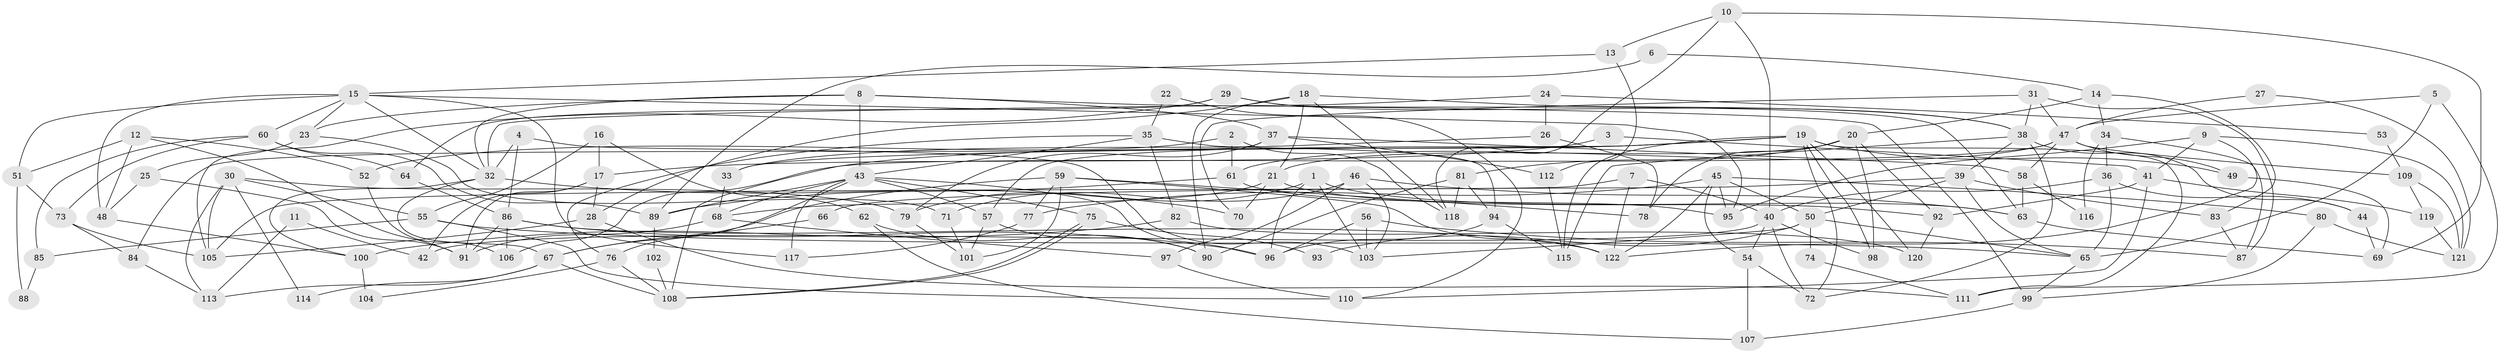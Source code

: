 // coarse degree distribution, {7: 0.13157894736842105, 5: 0.19736842105263158, 2: 0.10526315789473684, 3: 0.19736842105263158, 6: 0.10526315789473684, 4: 0.11842105263157894, 10: 0.02631578947368421, 9: 0.06578947368421052, 11: 0.013157894736842105, 8: 0.039473684210526314}
// Generated by graph-tools (version 1.1) at 2025/52/02/27/25 19:52:08]
// undirected, 122 vertices, 244 edges
graph export_dot {
graph [start="1"]
  node [color=gray90,style=filled];
  1;
  2;
  3;
  4;
  5;
  6;
  7;
  8;
  9;
  10;
  11;
  12;
  13;
  14;
  15;
  16;
  17;
  18;
  19;
  20;
  21;
  22;
  23;
  24;
  25;
  26;
  27;
  28;
  29;
  30;
  31;
  32;
  33;
  34;
  35;
  36;
  37;
  38;
  39;
  40;
  41;
  42;
  43;
  44;
  45;
  46;
  47;
  48;
  49;
  50;
  51;
  52;
  53;
  54;
  55;
  56;
  57;
  58;
  59;
  60;
  61;
  62;
  63;
  64;
  65;
  66;
  67;
  68;
  69;
  70;
  71;
  72;
  73;
  74;
  75;
  76;
  77;
  78;
  79;
  80;
  81;
  82;
  83;
  84;
  85;
  86;
  87;
  88;
  89;
  90;
  91;
  92;
  93;
  94;
  95;
  96;
  97;
  98;
  99;
  100;
  101;
  102;
  103;
  104;
  105;
  106;
  107;
  108;
  109;
  110;
  111;
  112;
  113;
  114;
  115;
  116;
  117;
  118;
  119;
  120;
  121;
  122;
  1 -- 96;
  1 -- 103;
  1 -- 63;
  1 -- 79;
  2 -- 118;
  2 -- 52;
  2 -- 61;
  3 -- 17;
  3 -- 41;
  4 -- 86;
  4 -- 32;
  4 -- 103;
  5 -- 47;
  5 -- 65;
  5 -- 111;
  6 -- 89;
  6 -- 14;
  7 -- 40;
  7 -- 122;
  7 -- 105;
  8 -- 43;
  8 -- 32;
  8 -- 23;
  8 -- 37;
  8 -- 99;
  9 -- 122;
  9 -- 41;
  9 -- 95;
  9 -- 121;
  10 -- 40;
  10 -- 69;
  10 -- 13;
  10 -- 118;
  11 -- 113;
  11 -- 42;
  12 -- 48;
  12 -- 91;
  12 -- 51;
  12 -- 52;
  13 -- 15;
  13 -- 112;
  14 -- 20;
  14 -- 34;
  14 -- 83;
  15 -- 32;
  15 -- 95;
  15 -- 23;
  15 -- 48;
  15 -- 51;
  15 -- 60;
  15 -- 117;
  16 -- 62;
  16 -- 55;
  16 -- 17;
  17 -- 28;
  17 -- 42;
  17 -- 91;
  18 -- 28;
  18 -- 38;
  18 -- 21;
  18 -- 90;
  18 -- 118;
  19 -- 49;
  19 -- 57;
  19 -- 33;
  19 -- 72;
  19 -- 98;
  19 -- 108;
  19 -- 111;
  19 -- 115;
  19 -- 120;
  20 -- 81;
  20 -- 98;
  20 -- 21;
  20 -- 78;
  20 -- 92;
  21 -- 68;
  21 -- 70;
  21 -- 92;
  22 -- 35;
  22 -- 110;
  23 -- 25;
  23 -- 71;
  24 -- 26;
  24 -- 32;
  24 -- 53;
  25 -- 91;
  25 -- 48;
  26 -- 33;
  26 -- 78;
  27 -- 121;
  27 -- 47;
  28 -- 105;
  28 -- 111;
  29 -- 64;
  29 -- 105;
  29 -- 38;
  29 -- 63;
  30 -- 105;
  30 -- 113;
  30 -- 55;
  30 -- 79;
  30 -- 114;
  31 -- 38;
  31 -- 70;
  31 -- 47;
  31 -- 87;
  32 -- 100;
  32 -- 67;
  32 -- 70;
  33 -- 68;
  34 -- 36;
  34 -- 87;
  34 -- 116;
  35 -- 43;
  35 -- 94;
  35 -- 76;
  35 -- 82;
  36 -- 40;
  36 -- 65;
  36 -- 44;
  37 -- 79;
  37 -- 58;
  37 -- 84;
  37 -- 112;
  38 -- 115;
  38 -- 39;
  38 -- 44;
  38 -- 72;
  39 -- 65;
  39 -- 50;
  39 -- 66;
  39 -- 83;
  40 -- 72;
  40 -- 54;
  40 -- 42;
  40 -- 98;
  41 -- 119;
  41 -- 92;
  41 -- 110;
  43 -- 117;
  43 -- 76;
  43 -- 57;
  43 -- 68;
  43 -- 75;
  43 -- 89;
  43 -- 96;
  44 -- 69;
  45 -- 95;
  45 -- 50;
  45 -- 54;
  45 -- 77;
  45 -- 80;
  45 -- 122;
  46 -- 71;
  46 -- 63;
  46 -- 97;
  46 -- 103;
  47 -- 58;
  47 -- 49;
  47 -- 61;
  47 -- 106;
  47 -- 109;
  48 -- 100;
  49 -- 69;
  50 -- 103;
  50 -- 65;
  50 -- 74;
  50 -- 93;
  51 -- 73;
  51 -- 88;
  52 -- 106;
  53 -- 109;
  54 -- 72;
  54 -- 107;
  55 -- 110;
  55 -- 65;
  55 -- 85;
  56 -- 87;
  56 -- 103;
  56 -- 96;
  57 -- 90;
  57 -- 101;
  58 -- 63;
  58 -- 116;
  59 -- 122;
  59 -- 101;
  59 -- 67;
  59 -- 77;
  59 -- 78;
  60 -- 89;
  60 -- 64;
  60 -- 73;
  60 -- 85;
  61 -- 89;
  61 -- 95;
  62 -- 90;
  62 -- 107;
  63 -- 69;
  64 -- 86;
  65 -- 99;
  66 -- 67;
  67 -- 108;
  67 -- 113;
  67 -- 114;
  68 -- 91;
  68 -- 97;
  71 -- 101;
  73 -- 84;
  73 -- 105;
  74 -- 111;
  75 -- 108;
  75 -- 108;
  75 -- 93;
  76 -- 108;
  76 -- 104;
  77 -- 117;
  79 -- 101;
  80 -- 99;
  80 -- 121;
  81 -- 94;
  81 -- 118;
  81 -- 90;
  82 -- 120;
  82 -- 100;
  83 -- 87;
  84 -- 113;
  85 -- 88;
  86 -- 91;
  86 -- 96;
  86 -- 106;
  86 -- 122;
  89 -- 102;
  92 -- 120;
  94 -- 96;
  94 -- 115;
  97 -- 110;
  99 -- 107;
  100 -- 104;
  102 -- 108;
  109 -- 121;
  109 -- 119;
  112 -- 115;
  119 -- 121;
}
